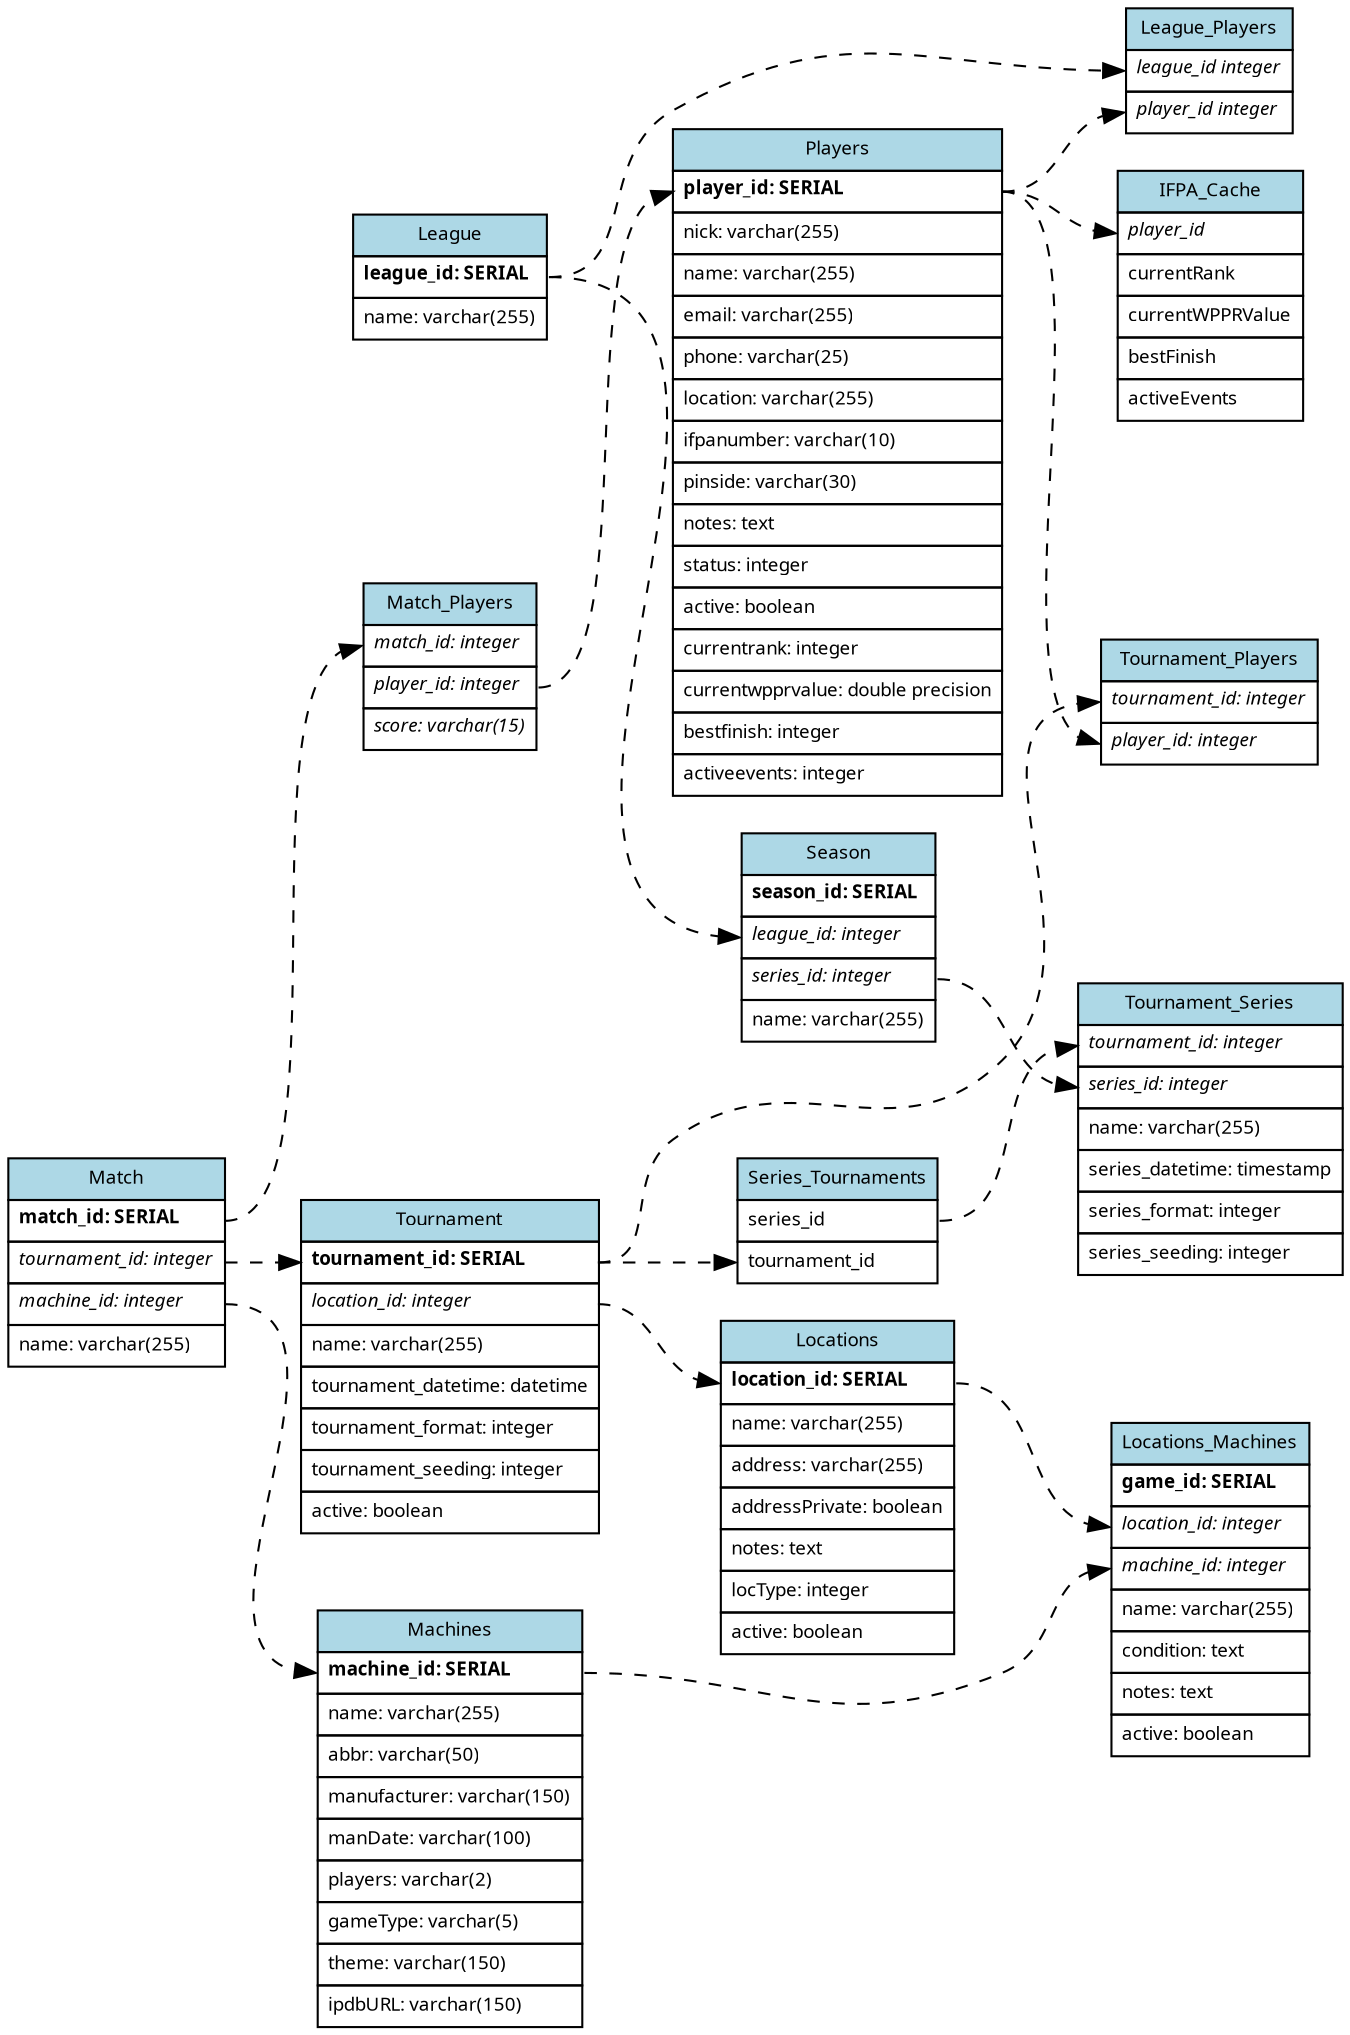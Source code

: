 digraph models_diagram{
    graph[rankdir=LR, overlap=false, splines=true];
    node [shape=record, fontsize=9, fontname="Verdana"];
    edge [style=dashed];
  machines [shape=none, margin=0, label=<
    <table border="0" cellborder="1" cellspacing="0" cellpadding="4">
        <tr><td bgcolor="lightblue">Machines</td></tr>
        <tr><td port="0" align="left"><b>machine_id: SERIAL</b></td></tr>
        <tr><td port="2" align="left">name: varchar(255)</td></tr>
        <tr><td port="3" align="left">abbr: varchar(50)</td></tr>
        <tr><td port="4" align="left">manufacturer: varchar(150)</td></tr>
        <tr><td port="5" align="left">manDate: varchar(100)</td></tr>
        <tr><td port="6" align="left">players: varchar(2)</td></tr>
        <tr><td port="7" align="left">gameType: varchar(5)</td></tr>
        <tr><td port="8" align="left">theme: varchar(150)</td></tr>
        <tr><td port="9" align="left">ipdbURL: varchar(150)</td></tr>
    </table>>];
  players [shape=none, margin=0, label=<
    <table border="0" cellborder="1" cellspacing="0" cellpadding="4">
        <tr><td bgcolor="lightblue">Players</td></tr>
        <tr><td port="0" align="left"><b>player_id: SERIAL</b></td></tr>
        <tr><td port="1" align="left">nick: varchar(255)</td></tr>
        <tr><td port="2" align="left">name: varchar(255)</td></tr>
        <tr><td port="3" align="left">email: varchar(255)</td></tr>
        <tr><td port="4" align="left">phone: varchar(25)</td></tr>
        <tr><td port="5" align="left">location: varchar(255)</td></tr>
        <tr><td port="6" align="left">ifpanumber: varchar(10)</td></tr>
        <tr><td port="7" align="left">pinside: varchar(30)</td></tr>
        <tr><td port="8" align="left">notes: text</td></tr>
        <tr><td port="9" align="left">status: integer</td></tr>
        <tr><td port="10" align="left">active: boolean</td></tr>
        <tr><td port="11" align="left">currentrank: integer</td></tr>
        <tr><td port="12" align="left">currentwpprvalue: double precision</td></tr>
        <tr><td port="13" align="left">bestfinish: integer</td></tr>
        <tr><td port="14" align="left">activeevents: integer</td></tr>
    </table>>];
  locations [shape=none, margin=0, label=<
    <table border="0" cellborder="1" cellspacing="0" cellpadding="4">
        <tr><td bgcolor="lightblue">Locations</td></tr>
        <tr><td port="0" align="left"><b>location_id: SERIAL</b></td></tr>
        <tr><td port="1" align="left">name: varchar(255)</td></tr>
        <tr><td port="2" align="left">address: varchar(255)</td></tr>
        <tr><td port="3" align="left">addressPrivate: boolean</td></tr>
        <tr><td port="4" align="left">notes: text</td></tr>
        <tr><td port="5" align="left">locType: integer</td></tr>
        <tr><td port="6" align="left">active: boolean</td></tr>
    </table>>];
  locations_machines [shape=none, margin=0, label=<
    <table border="0" cellborder="1" cellspacing="0" cellpadding="4">
        <tr><td bgcolor="lightblue">Locations_Machines</td></tr>
        <tr><td port="0" align="left"><b>game_id: SERIAL</b></td></tr>
        <tr><td port="1" align="left"><i>location_id: integer</i></td></tr>
        <tr><td port="2" align="left"><i>machine_id: integer</i></td></tr>
        <tr><td port="3" align="left">name: varchar(255)</td></tr>
        <tr><td port="4" align="left">condition: text</td></tr>
        <tr><td port="5" align="left">notes: text</td></tr>
        <tr><td port="6" align="left">active: boolean</td></tr>
    </table>>];
  ifpa_cache [shape=none, margin=0, label=<
    <table border="0" cellborder="1" cellspacing="0" cellpadding="4">
        <tr><td bgcolor="lightblue">IFPA_Cache</td></tr>
        <tr><td port="0" align="left"><i>player_id</i></td></tr>
        <tr><td port="1" align="left">currentRank</td></tr>
        <tr><td port="2" align="left">currentWPPRValue</td></tr>
        <tr><td port="3" align="left">bestFinish</td></tr>
        <tr><td port="4" align="left">activeEvents</td></tr>
    </table>>];
  league [shape=none, margin=0, label=<
    <table border="0" cellborder="1" cellspacing="0" cellpadding="4">
        <tr><td bgcolor="lightblue">League</td></tr>
        <tr><td port="0" align="left"><b>league_id: SERIAL</b></td></tr>
        <tr><td port="1" align="left">name: varchar(255)</td></tr>
    </table>>];
  league_players [shape=none, margin=0, label=<
    <table border="0" cellborder="1" cellspacing="0" cellpadding="4">
        <tr><td bgcolor="lightblue">League_Players</td></tr>
        <tr><td port="0" align="left"><i>league_id integer</i></td></tr>
        <tr><td port="1" align="left"><i>player_id integer</i></td></tr>
    </table>>];
  tournament [shape=none, margin=0, label=<
    <table border="0" cellborder="1" cellspacing="0" cellpadding="4">
        <tr><td bgcolor="lightblue">Tournament</td></tr>
        <tr><td port="0" align="left"><b>tournament_id: SERIAL</b></td></tr>
        <tr><td port="1" align="left"><i>location_id: integer</i></td></tr>
        <tr><td port="2" align="left">name: varchar(255)</td></tr>
        <tr><td port="3" align="left">tournament_datetime: datetime</td></tr>
        <tr><td port="4" align="left">tournament_format: integer</td></tr>
        <tr><td port="5" align="left">tournament_seeding: integer</td></tr>
        <tr><td port="6" align="left">active: boolean</td></tr>
    </table>>];
  tournament_series [shape=none, margin=0, label=<
    <table border="0" cellborder="1" cellspacing="0" cellpadding="4">
        <tr><td bgcolor="lightblue">Tournament_Series</td></tr>
        <tr><td port="0" align="left"><i>tournament_id: integer</i></td></tr>
        <tr><td port="1" align="left"><i>series_id: integer</i></td></tr>
        <tr><td port="2" align="left">name: varchar(255)</td></tr>
        <tr><td port="3" align="left">series_datetime: timestamp</td></tr>
        <tr><td port="4" align="left">series_format: integer</td></tr>
        <tr><td port="5" align="left">series_seeding: integer</td></tr>
    </table>>];
  tournament_players [shape=none, margin=0, label=<
    <table border="0" cellborder="1" cellspacing="0" cellpadding="4">
        <tr><td bgcolor="lightblue">Tournament_Players</td></tr>
        <tr><td port="0" align="left"><i>tournament_id: integer</i></td></tr>
        <tr><td port="1" align="left"><i>player_id: integer</i></td></tr>
    </table>>];
  series_tournaments [shape=none, margin=0, label=<
    <table border="0" cellborder="1" cellspacing="0" cellpadding="4">
        <tr><td bgcolor="lightblue">Series_Tournaments</td></tr>
        <tr><td port="0" align="left">series_id</td></tr>
        <tr><td port="1" align="left">tournament_id</td></tr>
    </table>>];
  season [shape=none, margin=0, label=<
    <table border="0" cellborder="1" cellspacing="0" cellpadding="4">
        <tr><td bgcolor="lightblue">Season</td></tr>
        <tr><td port="0" align="left"><b>season_id: SERIAL</b></td></tr>
        <tr><td port="1" align="left"><i>league_id: integer</i></td></tr>
        <tr><td port="2" align="left"><i>series_id: integer</i></td></tr>
        <tr><td port="3" align="left">name: varchar(255)</td></tr>
    </table>>];
  match [shape=none, margin=0, label=<
    <table border="0" cellborder="1" cellspacing="0" cellpadding="4">
        <tr><td bgcolor="lightblue">Match</td></tr>
        <tr><td port="0" align="left"><b>match_id: SERIAL</b></td></tr>
        <tr><td port="1" align="left"><i>tournament_id: integer</i></td></tr>
        <tr><td port="2" align="left"><i>machine_id: integer</i></td></tr>
        <tr><td port="3" align="left">name: varchar(255)</td></tr>
    </table>>];
  match_players [shape=none, margin=0, label=<
    <table border="0" cellborder="1" cellspacing="0" cellpadding="4">
        <tr><td bgcolor="lightblue">Match_Players</td></tr>
        <tr><td port="0" align="left"><i>match_id: integer</i></td></tr>
        <tr><td port="1" align="left"><i>player_id: integer</i></td></tr>
        <tr><td port="1" align="left"><i>score: varchar(15)</i></td></tr>
    </table>>];
  
  
  
  
  locations:0 -> locations_machines:1;
  machines:0 -> locations_machines:2;
  league:0 -> league_players:0;
  league:0 -> season:1;
  players:0 -> league_players:1;
  tournament:1 -> locations:0;
  series_tournaments:0 -> tournament_series:0;
  tournament:0 -> series_tournaments:1;
  tournament:0 -> tournament_players:0;
  players:0 -> tournament_players:1;
  players:0 -> ifpa_cache:0;
  season:2 -> tournament_series:1;
  match:0 ->match_players:0;
  match:1 -> tournament:0;
  match:2 -> machines:0;
  match_players:1 -> players:0;
}